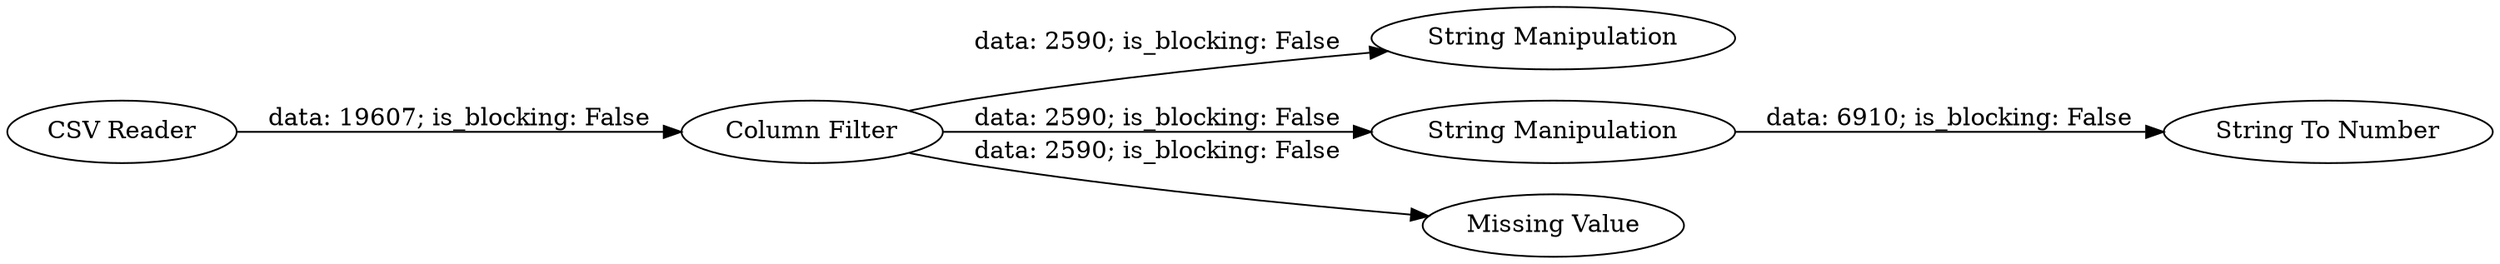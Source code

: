 digraph {
	"-2919716874455474171_2" [label="Column Filter"]
	"-2919716874455474171_7" [label="String Manipulation"]
	"-2919716874455474171_6" [label="String Manipulation"]
	"-2919716874455474171_4" [label="Missing Value"]
	"-2919716874455474171_1" [label="CSV Reader"]
	"-2919716874455474171_3" [label="String To Number"]
	"-2919716874455474171_2" -> "-2919716874455474171_4" [label="data: 2590; is_blocking: False"]
	"-2919716874455474171_2" -> "-2919716874455474171_6" [label="data: 2590; is_blocking: False"]
	"-2919716874455474171_2" -> "-2919716874455474171_7" [label="data: 2590; is_blocking: False"]
	"-2919716874455474171_1" -> "-2919716874455474171_2" [label="data: 19607; is_blocking: False"]
	"-2919716874455474171_6" -> "-2919716874455474171_3" [label="data: 6910; is_blocking: False"]
	rankdir=LR
}
